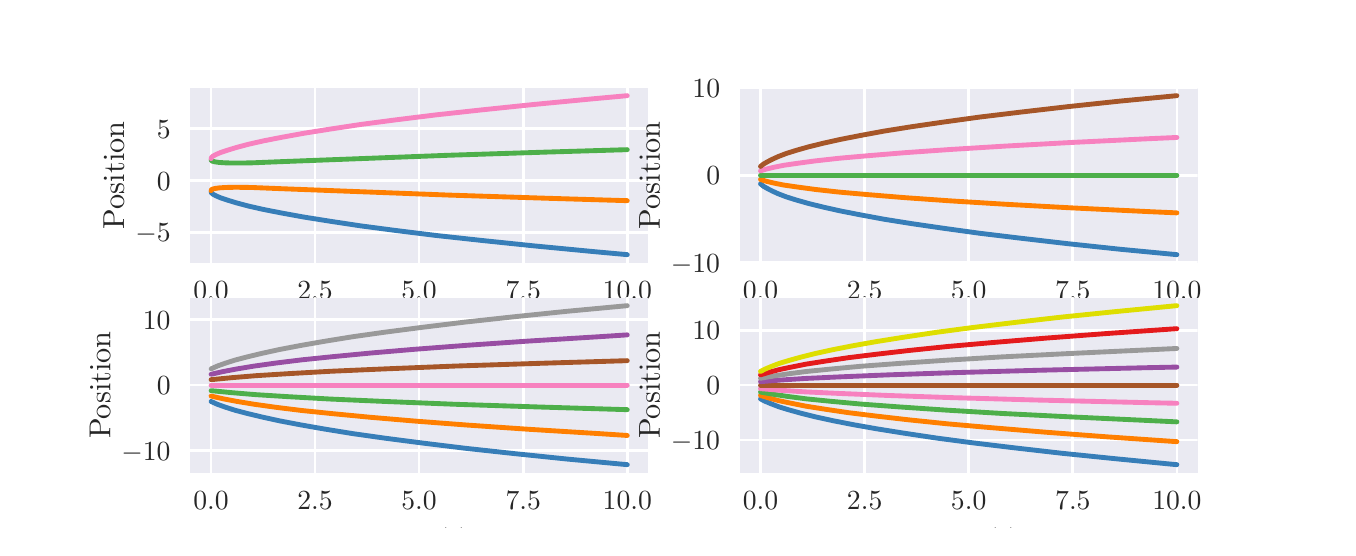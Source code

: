 \begingroup%
\makeatletter%
\begin{pgfpicture}%
\pgfpathrectangle{\pgfpointorigin}{\pgfqpoint{6.5in}{2.5in}}%
\pgfusepath{use as bounding box, clip}%
\begin{pgfscope}%
\pgfsetbuttcap%
\pgfsetmiterjoin%
\definecolor{currentfill}{rgb}{1.0,1.0,1.0}%
\pgfsetfillcolor{currentfill}%
\pgfsetlinewidth{0.0pt}%
\definecolor{currentstroke}{rgb}{1.0,1.0,1.0}%
\pgfsetstrokecolor{currentstroke}%
\pgfsetdash{}{0pt}%
\pgfpathmoveto{\pgfqpoint{0.0in}{0.0in}}%
\pgfpathlineto{\pgfqpoint{6.5in}{0.0in}}%
\pgfpathlineto{\pgfqpoint{6.5in}{2.5in}}%
\pgfpathlineto{\pgfqpoint{0.0in}{2.5in}}%
\pgfpathlineto{\pgfqpoint{0.0in}{0.0in}}%
\pgfpathclose%
\pgfusepath{fill}%
\end{pgfscope}%
\begin{pgfscope}%
\pgfsetbuttcap%
\pgfsetmiterjoin%
\definecolor{currentfill}{rgb}{0.918,0.918,0.949}%
\pgfsetfillcolor{currentfill}%
\pgfsetlinewidth{0.0pt}%
\definecolor{currentstroke}{rgb}{0.0,0.0,0.0}%
\pgfsetstrokecolor{currentstroke}%
\pgfsetstrokeopacity{0.0}%
\pgfsetdash{}{0pt}%
\pgfpathmoveto{\pgfqpoint{0.812in}{1.325in}}%
\pgfpathlineto{\pgfqpoint{3.102in}{1.325in}}%
\pgfpathlineto{\pgfqpoint{3.102in}{2.2in}}%
\pgfpathlineto{\pgfqpoint{0.812in}{2.2in}}%
\pgfpathlineto{\pgfqpoint{0.812in}{1.325in}}%
\pgfpathclose%
\pgfusepath{fill}%
\end{pgfscope}%
\begin{pgfscope}%
\pgfpathrectangle{\pgfqpoint{0.812in}{1.325in}}{\pgfqpoint{2.29in}{0.875in}}%
\pgfusepath{clip}%
\pgfsetroundcap%
\pgfsetroundjoin%
\pgfsetlinewidth{1.004pt}%
\definecolor{currentstroke}{rgb}{1.0,1.0,1.0}%
\pgfsetstrokecolor{currentstroke}%
\pgfsetdash{}{0pt}%
\pgfpathmoveto{\pgfqpoint{0.917in}{1.325in}}%
\pgfpathlineto{\pgfqpoint{0.917in}{2.2in}}%
\pgfusepath{stroke}%
\end{pgfscope}%
\begin{pgfscope}%
\definecolor{textcolor}{rgb}{0.15,0.15,0.15}%
\pgfsetstrokecolor{textcolor}%
\pgfsetfillcolor{textcolor}%
\pgftext[x=0.917in,y=1.228in,,top]{\color{textcolor}\rmfamily\fontsize{10.0}{12.0}\selectfont \(\displaystyle {0.0}\)}%
\end{pgfscope}%
\begin{pgfscope}%
\pgfpathrectangle{\pgfqpoint{0.812in}{1.325in}}{\pgfqpoint{2.29in}{0.875in}}%
\pgfusepath{clip}%
\pgfsetroundcap%
\pgfsetroundjoin%
\pgfsetlinewidth{1.004pt}%
\definecolor{currentstroke}{rgb}{1.0,1.0,1.0}%
\pgfsetstrokecolor{currentstroke}%
\pgfsetdash{}{0pt}%
\pgfpathmoveto{\pgfqpoint{1.437in}{1.325in}}%
\pgfpathlineto{\pgfqpoint{1.437in}{2.2in}}%
\pgfusepath{stroke}%
\end{pgfscope}%
\begin{pgfscope}%
\definecolor{textcolor}{rgb}{0.15,0.15,0.15}%
\pgfsetstrokecolor{textcolor}%
\pgfsetfillcolor{textcolor}%
\pgftext[x=1.437in,y=1.228in,,top]{\color{textcolor}\rmfamily\fontsize{10.0}{12.0}\selectfont \(\displaystyle {2.5}\)}%
\end{pgfscope}%
\begin{pgfscope}%
\pgfpathrectangle{\pgfqpoint{0.812in}{1.325in}}{\pgfqpoint{2.29in}{0.875in}}%
\pgfusepath{clip}%
\pgfsetroundcap%
\pgfsetroundjoin%
\pgfsetlinewidth{1.004pt}%
\definecolor{currentstroke}{rgb}{1.0,1.0,1.0}%
\pgfsetstrokecolor{currentstroke}%
\pgfsetdash{}{0pt}%
\pgfpathmoveto{\pgfqpoint{1.957in}{1.325in}}%
\pgfpathlineto{\pgfqpoint{1.957in}{2.2in}}%
\pgfusepath{stroke}%
\end{pgfscope}%
\begin{pgfscope}%
\definecolor{textcolor}{rgb}{0.15,0.15,0.15}%
\pgfsetstrokecolor{textcolor}%
\pgfsetfillcolor{textcolor}%
\pgftext[x=1.957in,y=1.228in,,top]{\color{textcolor}\rmfamily\fontsize{10.0}{12.0}\selectfont \(\displaystyle {5.0}\)}%
\end{pgfscope}%
\begin{pgfscope}%
\pgfpathrectangle{\pgfqpoint{0.812in}{1.325in}}{\pgfqpoint{2.29in}{0.875in}}%
\pgfusepath{clip}%
\pgfsetroundcap%
\pgfsetroundjoin%
\pgfsetlinewidth{1.004pt}%
\definecolor{currentstroke}{rgb}{1.0,1.0,1.0}%
\pgfsetstrokecolor{currentstroke}%
\pgfsetdash{}{0pt}%
\pgfpathmoveto{\pgfqpoint{2.478in}{1.325in}}%
\pgfpathlineto{\pgfqpoint{2.478in}{2.2in}}%
\pgfusepath{stroke}%
\end{pgfscope}%
\begin{pgfscope}%
\definecolor{textcolor}{rgb}{0.15,0.15,0.15}%
\pgfsetstrokecolor{textcolor}%
\pgfsetfillcolor{textcolor}%
\pgftext[x=2.478in,y=1.228in,,top]{\color{textcolor}\rmfamily\fontsize{10.0}{12.0}\selectfont \(\displaystyle {7.5}\)}%
\end{pgfscope}%
\begin{pgfscope}%
\pgfpathrectangle{\pgfqpoint{0.812in}{1.325in}}{\pgfqpoint{2.29in}{0.875in}}%
\pgfusepath{clip}%
\pgfsetroundcap%
\pgfsetroundjoin%
\pgfsetlinewidth{1.004pt}%
\definecolor{currentstroke}{rgb}{1.0,1.0,1.0}%
\pgfsetstrokecolor{currentstroke}%
\pgfsetdash{}{0pt}%
\pgfpathmoveto{\pgfqpoint{2.998in}{1.325in}}%
\pgfpathlineto{\pgfqpoint{2.998in}{2.2in}}%
\pgfusepath{stroke}%
\end{pgfscope}%
\begin{pgfscope}%
\definecolor{textcolor}{rgb}{0.15,0.15,0.15}%
\pgfsetstrokecolor{textcolor}%
\pgfsetfillcolor{textcolor}%
\pgftext[x=2.998in,y=1.228in,,top]{\color{textcolor}\rmfamily\fontsize{10.0}{12.0}\selectfont \(\displaystyle {10.0}\)}%
\end{pgfscope}%
\begin{pgfscope}%
\definecolor{textcolor}{rgb}{0.15,0.15,0.15}%
\pgfsetstrokecolor{textcolor}%
\pgfsetfillcolor{textcolor}%
\pgftext[x=1.957in,y=1.049in,,top]{\color{textcolor}\rmfamily\fontsize{11.0}{13.2}\selectfont time (\(\displaystyle t\))}%
\end{pgfscope}%
\begin{pgfscope}%
\pgfpathrectangle{\pgfqpoint{0.812in}{1.325in}}{\pgfqpoint{2.29in}{0.875in}}%
\pgfusepath{clip}%
\pgfsetroundcap%
\pgfsetroundjoin%
\pgfsetlinewidth{1.004pt}%
\definecolor{currentstroke}{rgb}{1.0,1.0,1.0}%
\pgfsetstrokecolor{currentstroke}%
\pgfsetdash{}{0pt}%
\pgfpathmoveto{\pgfqpoint{0.812in}{1.477in}}%
\pgfpathlineto{\pgfqpoint{3.102in}{1.477in}}%
\pgfusepath{stroke}%
\end{pgfscope}%
\begin{pgfscope}%
\definecolor{textcolor}{rgb}{0.15,0.15,0.15}%
\pgfsetstrokecolor{textcolor}%
\pgfsetfillcolor{textcolor}%
\pgftext[x=0.538in, y=1.429in, left, base]{\color{textcolor}\rmfamily\fontsize{10.0}{12.0}\selectfont \(\displaystyle {\ensuremath{-}5}\)}%
\end{pgfscope}%
\begin{pgfscope}%
\pgfpathrectangle{\pgfqpoint{0.812in}{1.325in}}{\pgfqpoint{2.29in}{0.875in}}%
\pgfusepath{clip}%
\pgfsetroundcap%
\pgfsetroundjoin%
\pgfsetlinewidth{1.004pt}%
\definecolor{currentstroke}{rgb}{1.0,1.0,1.0}%
\pgfsetstrokecolor{currentstroke}%
\pgfsetdash{}{0pt}%
\pgfpathmoveto{\pgfqpoint{0.812in}{1.737in}}%
\pgfpathlineto{\pgfqpoint{3.102in}{1.737in}}%
\pgfusepath{stroke}%
\end{pgfscope}%
\begin{pgfscope}%
\definecolor{textcolor}{rgb}{0.15,0.15,0.15}%
\pgfsetstrokecolor{textcolor}%
\pgfsetfillcolor{textcolor}%
\pgftext[x=0.646in, y=1.688in, left, base]{\color{textcolor}\rmfamily\fontsize{10.0}{12.0}\selectfont \(\displaystyle {0}\)}%
\end{pgfscope}%
\begin{pgfscope}%
\pgfpathrectangle{\pgfqpoint{0.812in}{1.325in}}{\pgfqpoint{2.29in}{0.875in}}%
\pgfusepath{clip}%
\pgfsetroundcap%
\pgfsetroundjoin%
\pgfsetlinewidth{1.004pt}%
\definecolor{currentstroke}{rgb}{1.0,1.0,1.0}%
\pgfsetstrokecolor{currentstroke}%
\pgfsetdash{}{0pt}%
\pgfpathmoveto{\pgfqpoint{0.812in}{1.996in}}%
\pgfpathlineto{\pgfqpoint{3.102in}{1.996in}}%
\pgfusepath{stroke}%
\end{pgfscope}%
\begin{pgfscope}%
\definecolor{textcolor}{rgb}{0.15,0.15,0.15}%
\pgfsetstrokecolor{textcolor}%
\pgfsetfillcolor{textcolor}%
\pgftext[x=0.646in, y=1.948in, left, base]{\color{textcolor}\rmfamily\fontsize{10.0}{12.0}\selectfont \(\displaystyle {5}\)}%
\end{pgfscope}%
\begin{pgfscope}%
\definecolor{textcolor}{rgb}{0.15,0.15,0.15}%
\pgfsetstrokecolor{textcolor}%
\pgfsetfillcolor{textcolor}%
\pgftext[x=0.482in,y=1.762in,,bottom,rotate=90.0]{\color{textcolor}\rmfamily\fontsize{11.0}{13.2}\selectfont Position}%
\end{pgfscope}%
\begin{pgfscope}%
\pgfpathrectangle{\pgfqpoint{0.812in}{1.325in}}{\pgfqpoint{2.29in}{0.875in}}%
\pgfusepath{clip}%
\pgfsetroundcap%
\pgfsetroundjoin%
\pgfsetlinewidth{1.757pt}%
\definecolor{currentstroke}{rgb}{0.216,0.494,0.722}%
\pgfsetstrokecolor{currentstroke}%
\pgfsetdash{}{0pt}%
\pgfpathmoveto{\pgfqpoint{0.917in}{1.68in}}%
\pgfpathlineto{\pgfqpoint{0.919in}{1.674in}}%
\pgfpathlineto{\pgfqpoint{0.927in}{1.667in}}%
\pgfpathlineto{\pgfqpoint{0.942in}{1.659in}}%
\pgfpathlineto{\pgfqpoint{0.965in}{1.649in}}%
\pgfpathlineto{\pgfqpoint{0.998in}{1.638in}}%
\pgfpathlineto{\pgfqpoint{1.044in}{1.624in}}%
\pgfpathlineto{\pgfqpoint{1.104in}{1.608in}}%
\pgfpathlineto{\pgfqpoint{1.179in}{1.591in}}%
\pgfpathlineto{\pgfqpoint{1.271in}{1.573in}}%
\pgfpathlineto{\pgfqpoint{1.381in}{1.553in}}%
\pgfpathlineto{\pgfqpoint{1.513in}{1.532in}}%
\pgfpathlineto{\pgfqpoint{1.665in}{1.509in}}%
\pgfpathlineto{\pgfqpoint{1.84in}{1.486in}}%
\pgfpathlineto{\pgfqpoint{2.042in}{1.461in}}%
\pgfpathlineto{\pgfqpoint{2.271in}{1.436in}}%
\pgfpathlineto{\pgfqpoint{2.531in}{1.409in}}%
\pgfpathlineto{\pgfqpoint{2.823in}{1.381in}}%
\pgfpathlineto{\pgfqpoint{2.998in}{1.365in}}%
\pgfpathlineto{\pgfqpoint{2.998in}{1.365in}}%
\pgfusepath{stroke}%
\end{pgfscope}%
\begin{pgfscope}%
\pgfpathrectangle{\pgfqpoint{0.812in}{1.325in}}{\pgfqpoint{2.29in}{0.875in}}%
\pgfusepath{clip}%
\pgfsetroundcap%
\pgfsetroundjoin%
\pgfsetlinewidth{1.757pt}%
\definecolor{currentstroke}{rgb}{1.0,0.498,0.0}%
\pgfsetstrokecolor{currentstroke}%
\pgfsetdash{}{0pt}%
\pgfpathmoveto{\pgfqpoint{0.917in}{1.685in}}%
\pgfpathlineto{\pgfqpoint{0.919in}{1.69in}}%
\pgfpathlineto{\pgfqpoint{0.925in}{1.693in}}%
\pgfpathlineto{\pgfqpoint{0.937in}{1.696in}}%
\pgfpathlineto{\pgfqpoint{0.958in}{1.699in}}%
\pgfpathlineto{\pgfqpoint{0.99in}{1.701in}}%
\pgfpathlineto{\pgfqpoint{1.04in}{1.702in}}%
\pgfpathlineto{\pgfqpoint{1.119in}{1.701in}}%
\pgfpathlineto{\pgfqpoint{1.265in}{1.695in}}%
\pgfpathlineto{\pgfqpoint{2.104in}{1.663in}}%
\pgfpathlineto{\pgfqpoint{2.598in}{1.647in}}%
\pgfpathlineto{\pgfqpoint{2.998in}{1.635in}}%
\pgfpathlineto{\pgfqpoint{2.998in}{1.635in}}%
\pgfusepath{stroke}%
\end{pgfscope}%
\begin{pgfscope}%
\pgfpathrectangle{\pgfqpoint{0.812in}{1.325in}}{\pgfqpoint{2.29in}{0.875in}}%
\pgfusepath{clip}%
\pgfsetroundcap%
\pgfsetroundjoin%
\pgfsetlinewidth{1.757pt}%
\definecolor{currentstroke}{rgb}{0.302,0.686,0.29}%
\pgfsetstrokecolor{currentstroke}%
\pgfsetdash{}{0pt}%
\pgfpathmoveto{\pgfqpoint{0.917in}{1.84in}}%
\pgfpathlineto{\pgfqpoint{0.919in}{1.835in}}%
\pgfpathlineto{\pgfqpoint{0.925in}{1.832in}}%
\pgfpathlineto{\pgfqpoint{0.937in}{1.829in}}%
\pgfpathlineto{\pgfqpoint{0.958in}{1.826in}}%
\pgfpathlineto{\pgfqpoint{0.99in}{1.824in}}%
\pgfpathlineto{\pgfqpoint{1.04in}{1.823in}}%
\pgfpathlineto{\pgfqpoint{1.119in}{1.824in}}%
\pgfpathlineto{\pgfqpoint{1.265in}{1.83in}}%
\pgfpathlineto{\pgfqpoint{2.104in}{1.862in}}%
\pgfpathlineto{\pgfqpoint{2.598in}{1.878in}}%
\pgfpathlineto{\pgfqpoint{2.998in}{1.89in}}%
\pgfpathlineto{\pgfqpoint{2.998in}{1.89in}}%
\pgfusepath{stroke}%
\end{pgfscope}%
\begin{pgfscope}%
\pgfpathrectangle{\pgfqpoint{0.812in}{1.325in}}{\pgfqpoint{2.29in}{0.875in}}%
\pgfusepath{clip}%
\pgfsetroundcap%
\pgfsetroundjoin%
\pgfsetlinewidth{1.757pt}%
\definecolor{currentstroke}{rgb}{0.969,0.506,0.749}%
\pgfsetstrokecolor{currentstroke}%
\pgfsetdash{}{0pt}%
\pgfpathmoveto{\pgfqpoint{0.917in}{1.845in}}%
\pgfpathlineto{\pgfqpoint{0.919in}{1.851in}}%
\pgfpathlineto{\pgfqpoint{0.927in}{1.858in}}%
\pgfpathlineto{\pgfqpoint{0.942in}{1.866in}}%
\pgfpathlineto{\pgfqpoint{0.965in}{1.876in}}%
\pgfpathlineto{\pgfqpoint{0.998in}{1.887in}}%
\pgfpathlineto{\pgfqpoint{1.044in}{1.901in}}%
\pgfpathlineto{\pgfqpoint{1.104in}{1.917in}}%
\pgfpathlineto{\pgfqpoint{1.179in}{1.934in}}%
\pgfpathlineto{\pgfqpoint{1.271in}{1.952in}}%
\pgfpathlineto{\pgfqpoint{1.381in}{1.972in}}%
\pgfpathlineto{\pgfqpoint{1.513in}{1.993in}}%
\pgfpathlineto{\pgfqpoint{1.665in}{2.016in}}%
\pgfpathlineto{\pgfqpoint{1.84in}{2.039in}}%
\pgfpathlineto{\pgfqpoint{2.042in}{2.064in}}%
\pgfpathlineto{\pgfqpoint{2.271in}{2.089in}}%
\pgfpathlineto{\pgfqpoint{2.531in}{2.116in}}%
\pgfpathlineto{\pgfqpoint{2.823in}{2.144in}}%
\pgfpathlineto{\pgfqpoint{2.998in}{2.16in}}%
\pgfpathlineto{\pgfqpoint{2.998in}{2.16in}}%
\pgfusepath{stroke}%
\end{pgfscope}%
\begin{pgfscope}%
\pgfsetrectcap%
\pgfsetmiterjoin%
\pgfsetlinewidth{0.0pt}%
\definecolor{currentstroke}{rgb}{1.0,1.0,1.0}%
\pgfsetstrokecolor{currentstroke}%
\pgfsetdash{}{0pt}%
\pgfpathmoveto{\pgfqpoint{0.812in}{1.325in}}%
\pgfpathlineto{\pgfqpoint{0.812in}{2.2in}}%
\pgfusepath{}%
\end{pgfscope}%
\begin{pgfscope}%
\pgfsetrectcap%
\pgfsetmiterjoin%
\pgfsetlinewidth{0.0pt}%
\definecolor{currentstroke}{rgb}{1.0,1.0,1.0}%
\pgfsetstrokecolor{currentstroke}%
\pgfsetdash{}{0pt}%
\pgfpathmoveto{\pgfqpoint{3.102in}{1.325in}}%
\pgfpathlineto{\pgfqpoint{3.102in}{2.2in}}%
\pgfusepath{}%
\end{pgfscope}%
\begin{pgfscope}%
\pgfsetrectcap%
\pgfsetmiterjoin%
\pgfsetlinewidth{0.0pt}%
\definecolor{currentstroke}{rgb}{1.0,1.0,1.0}%
\pgfsetstrokecolor{currentstroke}%
\pgfsetdash{}{0pt}%
\pgfpathmoveto{\pgfqpoint{0.812in}{1.325in}}%
\pgfpathlineto{\pgfqpoint{3.102in}{1.325in}}%
\pgfusepath{}%
\end{pgfscope}%
\begin{pgfscope}%
\pgfsetrectcap%
\pgfsetmiterjoin%
\pgfsetlinewidth{0.0pt}%
\definecolor{currentstroke}{rgb}{1.0,1.0,1.0}%
\pgfsetstrokecolor{currentstroke}%
\pgfsetdash{}{0pt}%
\pgfpathmoveto{\pgfqpoint{0.812in}{2.2in}}%
\pgfpathlineto{\pgfqpoint{3.102in}{2.2in}}%
\pgfusepath{}%
\end{pgfscope}%
\begin{pgfscope}%
\pgfsetbuttcap%
\pgfsetmiterjoin%
\definecolor{currentfill}{rgb}{0.918,0.918,0.949}%
\pgfsetfillcolor{currentfill}%
\pgfsetlinewidth{0.0pt}%
\definecolor{currentstroke}{rgb}{0.0,0.0,0.0}%
\pgfsetstrokecolor{currentstroke}%
\pgfsetstrokeopacity{0.0}%
\pgfsetdash{}{0pt}%
\pgfpathmoveto{\pgfqpoint{3.56in}{1.325in}}%
\pgfpathlineto{\pgfqpoint{5.85in}{1.325in}}%
\pgfpathlineto{\pgfqpoint{5.85in}{2.2in}}%
\pgfpathlineto{\pgfqpoint{3.56in}{2.2in}}%
\pgfpathlineto{\pgfqpoint{3.56in}{1.325in}}%
\pgfpathclose%
\pgfusepath{fill}%
\end{pgfscope}%
\begin{pgfscope}%
\pgfpathrectangle{\pgfqpoint{3.56in}{1.325in}}{\pgfqpoint{2.29in}{0.875in}}%
\pgfusepath{clip}%
\pgfsetroundcap%
\pgfsetroundjoin%
\pgfsetlinewidth{1.004pt}%
\definecolor{currentstroke}{rgb}{1.0,1.0,1.0}%
\pgfsetstrokecolor{currentstroke}%
\pgfsetdash{}{0pt}%
\pgfpathmoveto{\pgfqpoint{3.664in}{1.325in}}%
\pgfpathlineto{\pgfqpoint{3.664in}{2.2in}}%
\pgfusepath{stroke}%
\end{pgfscope}%
\begin{pgfscope}%
\definecolor{textcolor}{rgb}{0.15,0.15,0.15}%
\pgfsetstrokecolor{textcolor}%
\pgfsetfillcolor{textcolor}%
\pgftext[x=3.664in,y=1.228in,,top]{\color{textcolor}\rmfamily\fontsize{10.0}{12.0}\selectfont \(\displaystyle {0.0}\)}%
\end{pgfscope}%
\begin{pgfscope}%
\pgfpathrectangle{\pgfqpoint{3.56in}{1.325in}}{\pgfqpoint{2.29in}{0.875in}}%
\pgfusepath{clip}%
\pgfsetroundcap%
\pgfsetroundjoin%
\pgfsetlinewidth{1.004pt}%
\definecolor{currentstroke}{rgb}{1.0,1.0,1.0}%
\pgfsetstrokecolor{currentstroke}%
\pgfsetdash{}{0pt}%
\pgfpathmoveto{\pgfqpoint{4.185in}{1.325in}}%
\pgfpathlineto{\pgfqpoint{4.185in}{2.2in}}%
\pgfusepath{stroke}%
\end{pgfscope}%
\begin{pgfscope}%
\definecolor{textcolor}{rgb}{0.15,0.15,0.15}%
\pgfsetstrokecolor{textcolor}%
\pgfsetfillcolor{textcolor}%
\pgftext[x=4.185in,y=1.228in,,top]{\color{textcolor}\rmfamily\fontsize{10.0}{12.0}\selectfont \(\displaystyle {2.5}\)}%
\end{pgfscope}%
\begin{pgfscope}%
\pgfpathrectangle{\pgfqpoint{3.56in}{1.325in}}{\pgfqpoint{2.29in}{0.875in}}%
\pgfusepath{clip}%
\pgfsetroundcap%
\pgfsetroundjoin%
\pgfsetlinewidth{1.004pt}%
\definecolor{currentstroke}{rgb}{1.0,1.0,1.0}%
\pgfsetstrokecolor{currentstroke}%
\pgfsetdash{}{0pt}%
\pgfpathmoveto{\pgfqpoint{4.705in}{1.325in}}%
\pgfpathlineto{\pgfqpoint{4.705in}{2.2in}}%
\pgfusepath{stroke}%
\end{pgfscope}%
\begin{pgfscope}%
\definecolor{textcolor}{rgb}{0.15,0.15,0.15}%
\pgfsetstrokecolor{textcolor}%
\pgfsetfillcolor{textcolor}%
\pgftext[x=4.705in,y=1.228in,,top]{\color{textcolor}\rmfamily\fontsize{10.0}{12.0}\selectfont \(\displaystyle {5.0}\)}%
\end{pgfscope}%
\begin{pgfscope}%
\pgfpathrectangle{\pgfqpoint{3.56in}{1.325in}}{\pgfqpoint{2.29in}{0.875in}}%
\pgfusepath{clip}%
\pgfsetroundcap%
\pgfsetroundjoin%
\pgfsetlinewidth{1.004pt}%
\definecolor{currentstroke}{rgb}{1.0,1.0,1.0}%
\pgfsetstrokecolor{currentstroke}%
\pgfsetdash{}{0pt}%
\pgfpathmoveto{\pgfqpoint{5.226in}{1.325in}}%
\pgfpathlineto{\pgfqpoint{5.226in}{2.2in}}%
\pgfusepath{stroke}%
\end{pgfscope}%
\begin{pgfscope}%
\definecolor{textcolor}{rgb}{0.15,0.15,0.15}%
\pgfsetstrokecolor{textcolor}%
\pgfsetfillcolor{textcolor}%
\pgftext[x=5.226in,y=1.228in,,top]{\color{textcolor}\rmfamily\fontsize{10.0}{12.0}\selectfont \(\displaystyle {7.5}\)}%
\end{pgfscope}%
\begin{pgfscope}%
\pgfpathrectangle{\pgfqpoint{3.56in}{1.325in}}{\pgfqpoint{2.29in}{0.875in}}%
\pgfusepath{clip}%
\pgfsetroundcap%
\pgfsetroundjoin%
\pgfsetlinewidth{1.004pt}%
\definecolor{currentstroke}{rgb}{1.0,1.0,1.0}%
\pgfsetstrokecolor{currentstroke}%
\pgfsetdash{}{0pt}%
\pgfpathmoveto{\pgfqpoint{5.746in}{1.325in}}%
\pgfpathlineto{\pgfqpoint{5.746in}{2.2in}}%
\pgfusepath{stroke}%
\end{pgfscope}%
\begin{pgfscope}%
\definecolor{textcolor}{rgb}{0.15,0.15,0.15}%
\pgfsetstrokecolor{textcolor}%
\pgfsetfillcolor{textcolor}%
\pgftext[x=5.746in,y=1.228in,,top]{\color{textcolor}\rmfamily\fontsize{10.0}{12.0}\selectfont \(\displaystyle {10.0}\)}%
\end{pgfscope}%
\begin{pgfscope}%
\definecolor{textcolor}{rgb}{0.15,0.15,0.15}%
\pgfsetstrokecolor{textcolor}%
\pgfsetfillcolor{textcolor}%
\pgftext[x=4.705in,y=1.049in,,top]{\color{textcolor}\rmfamily\fontsize{11.0}{13.2}\selectfont time (\(\displaystyle t\))}%
\end{pgfscope}%
\begin{pgfscope}%
\pgfpathrectangle{\pgfqpoint{3.56in}{1.325in}}{\pgfqpoint{2.29in}{0.875in}}%
\pgfusepath{clip}%
\pgfsetroundcap%
\pgfsetroundjoin%
\pgfsetlinewidth{1.004pt}%
\definecolor{currentstroke}{rgb}{1.0,1.0,1.0}%
\pgfsetstrokecolor{currentstroke}%
\pgfsetdash{}{0pt}%
\pgfpathmoveto{\pgfqpoint{3.56in}{1.325in}}%
\pgfpathlineto{\pgfqpoint{5.85in}{1.325in}}%
\pgfusepath{stroke}%
\end{pgfscope}%
\begin{pgfscope}%
\definecolor{textcolor}{rgb}{0.15,0.15,0.15}%
\pgfsetstrokecolor{textcolor}%
\pgfsetfillcolor{textcolor}%
\pgftext[x=3.216in, y=1.277in, left, base]{\color{textcolor}\rmfamily\fontsize{10.0}{12.0}\selectfont \(\displaystyle {\ensuremath{-}10}\)}%
\end{pgfscope}%
\begin{pgfscope}%
\pgfpathrectangle{\pgfqpoint{3.56in}{1.325in}}{\pgfqpoint{2.29in}{0.875in}}%
\pgfusepath{clip}%
\pgfsetroundcap%
\pgfsetroundjoin%
\pgfsetlinewidth{1.004pt}%
\definecolor{currentstroke}{rgb}{1.0,1.0,1.0}%
\pgfsetstrokecolor{currentstroke}%
\pgfsetdash{}{0pt}%
\pgfpathmoveto{\pgfqpoint{3.56in}{1.762in}}%
\pgfpathlineto{\pgfqpoint{5.85in}{1.762in}}%
\pgfusepath{stroke}%
\end{pgfscope}%
\begin{pgfscope}%
\definecolor{textcolor}{rgb}{0.15,0.15,0.15}%
\pgfsetstrokecolor{textcolor}%
\pgfsetfillcolor{textcolor}%
\pgftext[x=3.394in, y=1.714in, left, base]{\color{textcolor}\rmfamily\fontsize{10.0}{12.0}\selectfont \(\displaystyle {0}\)}%
\end{pgfscope}%
\begin{pgfscope}%
\pgfpathrectangle{\pgfqpoint{3.56in}{1.325in}}{\pgfqpoint{2.29in}{0.875in}}%
\pgfusepath{clip}%
\pgfsetroundcap%
\pgfsetroundjoin%
\pgfsetlinewidth{1.004pt}%
\definecolor{currentstroke}{rgb}{1.0,1.0,1.0}%
\pgfsetstrokecolor{currentstroke}%
\pgfsetdash{}{0pt}%
\pgfpathmoveto{\pgfqpoint{3.56in}{2.2in}}%
\pgfpathlineto{\pgfqpoint{5.85in}{2.2in}}%
\pgfusepath{stroke}%
\end{pgfscope}%
\begin{pgfscope}%
\definecolor{textcolor}{rgb}{0.15,0.15,0.15}%
\pgfsetstrokecolor{textcolor}%
\pgfsetfillcolor{textcolor}%
\pgftext[x=3.324in, y=2.152in, left, base]{\color{textcolor}\rmfamily\fontsize{10.0}{12.0}\selectfont \(\displaystyle {10}\)}%
\end{pgfscope}%
\begin{pgfscope}%
\definecolor{textcolor}{rgb}{0.15,0.15,0.15}%
\pgfsetstrokecolor{textcolor}%
\pgfsetfillcolor{textcolor}%
\pgftext[x=3.161in,y=1.762in,,bottom,rotate=90.0]{\color{textcolor}\rmfamily\fontsize{11.0}{13.2}\selectfont Position}%
\end{pgfscope}%
\begin{pgfscope}%
\pgfpathrectangle{\pgfqpoint{3.56in}{1.325in}}{\pgfqpoint{2.29in}{0.875in}}%
\pgfusepath{clip}%
\pgfsetroundcap%
\pgfsetroundjoin%
\pgfsetlinewidth{1.757pt}%
\definecolor{currentstroke}{rgb}{0.216,0.494,0.722}%
\pgfsetstrokecolor{currentstroke}%
\pgfsetdash{}{0pt}%
\pgfpathmoveto{\pgfqpoint{3.664in}{1.719in}}%
\pgfpathlineto{\pgfqpoint{3.679in}{1.707in}}%
\pgfpathlineto{\pgfqpoint{3.698in}{1.696in}}%
\pgfpathlineto{\pgfqpoint{3.723in}{1.683in}}%
\pgfpathlineto{\pgfqpoint{3.754in}{1.669in}}%
\pgfpathlineto{\pgfqpoint{3.793in}{1.654in}}%
\pgfpathlineto{\pgfqpoint{3.844in}{1.638in}}%
\pgfpathlineto{\pgfqpoint{3.904in}{1.621in}}%
\pgfpathlineto{\pgfqpoint{3.977in}{1.603in}}%
\pgfpathlineto{\pgfqpoint{4.062in}{1.584in}}%
\pgfpathlineto{\pgfqpoint{4.164in}{1.564in}}%
\pgfpathlineto{\pgfqpoint{4.283in}{1.542in}}%
\pgfpathlineto{\pgfqpoint{4.421in}{1.52in}}%
\pgfpathlineto{\pgfqpoint{4.579in}{1.497in}}%
\pgfpathlineto{\pgfqpoint{4.76in}{1.472in}}%
\pgfpathlineto{\pgfqpoint{4.967in}{1.447in}}%
\pgfpathlineto{\pgfqpoint{5.2in}{1.42in}}%
\pgfpathlineto{\pgfqpoint{5.463in}{1.392in}}%
\pgfpathlineto{\pgfqpoint{5.746in}{1.365in}}%
\pgfpathlineto{\pgfqpoint{5.746in}{1.365in}}%
\pgfusepath{stroke}%
\end{pgfscope}%
\begin{pgfscope}%
\pgfpathrectangle{\pgfqpoint{3.56in}{1.325in}}{\pgfqpoint{2.29in}{0.875in}}%
\pgfusepath{clip}%
\pgfsetroundcap%
\pgfsetroundjoin%
\pgfsetlinewidth{1.757pt}%
\definecolor{currentstroke}{rgb}{1.0,0.498,0.0}%
\pgfsetstrokecolor{currentstroke}%
\pgfsetdash{}{0pt}%
\pgfpathmoveto{\pgfqpoint{3.664in}{1.741in}}%
\pgfpathlineto{\pgfqpoint{3.693in}{1.732in}}%
\pgfpathlineto{\pgfqpoint{3.731in}{1.723in}}%
\pgfpathlineto{\pgfqpoint{3.781in}{1.713in}}%
\pgfpathlineto{\pgfqpoint{3.85in}{1.703in}}%
\pgfpathlineto{\pgfqpoint{3.939in}{1.691in}}%
\pgfpathlineto{\pgfqpoint{4.056in}{1.678in}}%
\pgfpathlineto{\pgfqpoint{4.204in}{1.665in}}%
\pgfpathlineto{\pgfqpoint{4.387in}{1.65in}}%
\pgfpathlineto{\pgfqpoint{4.614in}{1.634in}}%
\pgfpathlineto{\pgfqpoint{4.89in}{1.617in}}%
\pgfpathlineto{\pgfqpoint{5.219in}{1.599in}}%
\pgfpathlineto{\pgfqpoint{5.61in}{1.58in}}%
\pgfpathlineto{\pgfqpoint{5.746in}{1.574in}}%
\pgfpathlineto{\pgfqpoint{5.746in}{1.574in}}%
\pgfusepath{stroke}%
\end{pgfscope}%
\begin{pgfscope}%
\pgfpathrectangle{\pgfqpoint{3.56in}{1.325in}}{\pgfqpoint{2.29in}{0.875in}}%
\pgfusepath{clip}%
\pgfsetroundcap%
\pgfsetroundjoin%
\pgfsetlinewidth{1.757pt}%
\definecolor{currentstroke}{rgb}{0.302,0.686,0.29}%
\pgfsetstrokecolor{currentstroke}%
\pgfsetdash{}{0pt}%
\pgfpathmoveto{\pgfqpoint{3.664in}{1.762in}}%
\pgfpathlineto{\pgfqpoint{5.746in}{1.762in}}%
\pgfpathlineto{\pgfqpoint{5.746in}{1.762in}}%
\pgfusepath{stroke}%
\end{pgfscope}%
\begin{pgfscope}%
\pgfpathrectangle{\pgfqpoint{3.56in}{1.325in}}{\pgfqpoint{2.29in}{0.875in}}%
\pgfusepath{clip}%
\pgfsetroundcap%
\pgfsetroundjoin%
\pgfsetlinewidth{1.757pt}%
\definecolor{currentstroke}{rgb}{0.969,0.506,0.749}%
\pgfsetstrokecolor{currentstroke}%
\pgfsetdash{}{0pt}%
\pgfpathmoveto{\pgfqpoint{3.664in}{1.784in}}%
\pgfpathlineto{\pgfqpoint{3.693in}{1.793in}}%
\pgfpathlineto{\pgfqpoint{3.731in}{1.802in}}%
\pgfpathlineto{\pgfqpoint{3.781in}{1.812in}}%
\pgfpathlineto{\pgfqpoint{3.85in}{1.822in}}%
\pgfpathlineto{\pgfqpoint{3.939in}{1.834in}}%
\pgfpathlineto{\pgfqpoint{4.056in}{1.847in}}%
\pgfpathlineto{\pgfqpoint{4.204in}{1.86in}}%
\pgfpathlineto{\pgfqpoint{4.387in}{1.875in}}%
\pgfpathlineto{\pgfqpoint{4.614in}{1.891in}}%
\pgfpathlineto{\pgfqpoint{4.89in}{1.908in}}%
\pgfpathlineto{\pgfqpoint{5.219in}{1.926in}}%
\pgfpathlineto{\pgfqpoint{5.61in}{1.945in}}%
\pgfpathlineto{\pgfqpoint{5.746in}{1.951in}}%
\pgfpathlineto{\pgfqpoint{5.746in}{1.951in}}%
\pgfusepath{stroke}%
\end{pgfscope}%
\begin{pgfscope}%
\pgfpathrectangle{\pgfqpoint{3.56in}{1.325in}}{\pgfqpoint{2.29in}{0.875in}}%
\pgfusepath{clip}%
\pgfsetroundcap%
\pgfsetroundjoin%
\pgfsetlinewidth{1.757pt}%
\definecolor{currentstroke}{rgb}{0.651,0.337,0.157}%
\pgfsetstrokecolor{currentstroke}%
\pgfsetdash{}{0pt}%
\pgfpathmoveto{\pgfqpoint{3.664in}{1.806in}}%
\pgfpathlineto{\pgfqpoint{3.679in}{1.818in}}%
\pgfpathlineto{\pgfqpoint{3.698in}{1.829in}}%
\pgfpathlineto{\pgfqpoint{3.723in}{1.842in}}%
\pgfpathlineto{\pgfqpoint{3.754in}{1.856in}}%
\pgfpathlineto{\pgfqpoint{3.793in}{1.871in}}%
\pgfpathlineto{\pgfqpoint{3.844in}{1.887in}}%
\pgfpathlineto{\pgfqpoint{3.904in}{1.904in}}%
\pgfpathlineto{\pgfqpoint{3.977in}{1.922in}}%
\pgfpathlineto{\pgfqpoint{4.062in}{1.941in}}%
\pgfpathlineto{\pgfqpoint{4.164in}{1.961in}}%
\pgfpathlineto{\pgfqpoint{4.283in}{1.983in}}%
\pgfpathlineto{\pgfqpoint{4.421in}{2.005in}}%
\pgfpathlineto{\pgfqpoint{4.579in}{2.028in}}%
\pgfpathlineto{\pgfqpoint{4.76in}{2.053in}}%
\pgfpathlineto{\pgfqpoint{4.967in}{2.078in}}%
\pgfpathlineto{\pgfqpoint{5.2in}{2.105in}}%
\pgfpathlineto{\pgfqpoint{5.463in}{2.133in}}%
\pgfpathlineto{\pgfqpoint{5.746in}{2.16in}}%
\pgfpathlineto{\pgfqpoint{5.746in}{2.16in}}%
\pgfusepath{stroke}%
\end{pgfscope}%
\begin{pgfscope}%
\pgfsetrectcap%
\pgfsetmiterjoin%
\pgfsetlinewidth{0.0pt}%
\definecolor{currentstroke}{rgb}{1.0,1.0,1.0}%
\pgfsetstrokecolor{currentstroke}%
\pgfsetdash{}{0pt}%
\pgfpathmoveto{\pgfqpoint{3.56in}{1.325in}}%
\pgfpathlineto{\pgfqpoint{3.56in}{2.2in}}%
\pgfusepath{}%
\end{pgfscope}%
\begin{pgfscope}%
\pgfsetrectcap%
\pgfsetmiterjoin%
\pgfsetlinewidth{0.0pt}%
\definecolor{currentstroke}{rgb}{1.0,1.0,1.0}%
\pgfsetstrokecolor{currentstroke}%
\pgfsetdash{}{0pt}%
\pgfpathmoveto{\pgfqpoint{5.85in}{1.325in}}%
\pgfpathlineto{\pgfqpoint{5.85in}{2.2in}}%
\pgfusepath{}%
\end{pgfscope}%
\begin{pgfscope}%
\pgfsetrectcap%
\pgfsetmiterjoin%
\pgfsetlinewidth{0.0pt}%
\definecolor{currentstroke}{rgb}{1.0,1.0,1.0}%
\pgfsetstrokecolor{currentstroke}%
\pgfsetdash{}{0pt}%
\pgfpathmoveto{\pgfqpoint{3.56in}{1.325in}}%
\pgfpathlineto{\pgfqpoint{5.85in}{1.325in}}%
\pgfusepath{}%
\end{pgfscope}%
\begin{pgfscope}%
\pgfsetrectcap%
\pgfsetmiterjoin%
\pgfsetlinewidth{0.0pt}%
\definecolor{currentstroke}{rgb}{1.0,1.0,1.0}%
\pgfsetstrokecolor{currentstroke}%
\pgfsetdash{}{0pt}%
\pgfpathmoveto{\pgfqpoint{3.56in}{2.2in}}%
\pgfpathlineto{\pgfqpoint{5.85in}{2.2in}}%
\pgfusepath{}%
\end{pgfscope}%
\begin{pgfscope}%
\pgfsetbuttcap%
\pgfsetmiterjoin%
\definecolor{currentfill}{rgb}{0.918,0.918,0.949}%
\pgfsetfillcolor{currentfill}%
\pgfsetlinewidth{0.0pt}%
\definecolor{currentstroke}{rgb}{0.0,0.0,0.0}%
\pgfsetstrokecolor{currentstroke}%
\pgfsetstrokeopacity{0.0}%
\pgfsetdash{}{0pt}%
\pgfpathmoveto{\pgfqpoint{0.812in}{0.275in}}%
\pgfpathlineto{\pgfqpoint{3.102in}{0.275in}}%
\pgfpathlineto{\pgfqpoint{3.102in}{1.15in}}%
\pgfpathlineto{\pgfqpoint{0.812in}{1.15in}}%
\pgfpathlineto{\pgfqpoint{0.812in}{0.275in}}%
\pgfpathclose%
\pgfusepath{fill}%
\end{pgfscope}%
\begin{pgfscope}%
\pgfpathrectangle{\pgfqpoint{0.812in}{0.275in}}{\pgfqpoint{2.29in}{0.875in}}%
\pgfusepath{clip}%
\pgfsetroundcap%
\pgfsetroundjoin%
\pgfsetlinewidth{1.004pt}%
\definecolor{currentstroke}{rgb}{1.0,1.0,1.0}%
\pgfsetstrokecolor{currentstroke}%
\pgfsetdash{}{0pt}%
\pgfpathmoveto{\pgfqpoint{0.917in}{0.275in}}%
\pgfpathlineto{\pgfqpoint{0.917in}{1.15in}}%
\pgfusepath{stroke}%
\end{pgfscope}%
\begin{pgfscope}%
\definecolor{textcolor}{rgb}{0.15,0.15,0.15}%
\pgfsetstrokecolor{textcolor}%
\pgfsetfillcolor{textcolor}%
\pgftext[x=0.917in,y=0.178in,,top]{\color{textcolor}\rmfamily\fontsize{10.0}{12.0}\selectfont \(\displaystyle {0.0}\)}%
\end{pgfscope}%
\begin{pgfscope}%
\pgfpathrectangle{\pgfqpoint{0.812in}{0.275in}}{\pgfqpoint{2.29in}{0.875in}}%
\pgfusepath{clip}%
\pgfsetroundcap%
\pgfsetroundjoin%
\pgfsetlinewidth{1.004pt}%
\definecolor{currentstroke}{rgb}{1.0,1.0,1.0}%
\pgfsetstrokecolor{currentstroke}%
\pgfsetdash{}{0pt}%
\pgfpathmoveto{\pgfqpoint{1.437in}{0.275in}}%
\pgfpathlineto{\pgfqpoint{1.437in}{1.15in}}%
\pgfusepath{stroke}%
\end{pgfscope}%
\begin{pgfscope}%
\definecolor{textcolor}{rgb}{0.15,0.15,0.15}%
\pgfsetstrokecolor{textcolor}%
\pgfsetfillcolor{textcolor}%
\pgftext[x=1.437in,y=0.178in,,top]{\color{textcolor}\rmfamily\fontsize{10.0}{12.0}\selectfont \(\displaystyle {2.5}\)}%
\end{pgfscope}%
\begin{pgfscope}%
\pgfpathrectangle{\pgfqpoint{0.812in}{0.275in}}{\pgfqpoint{2.29in}{0.875in}}%
\pgfusepath{clip}%
\pgfsetroundcap%
\pgfsetroundjoin%
\pgfsetlinewidth{1.004pt}%
\definecolor{currentstroke}{rgb}{1.0,1.0,1.0}%
\pgfsetstrokecolor{currentstroke}%
\pgfsetdash{}{0pt}%
\pgfpathmoveto{\pgfqpoint{1.957in}{0.275in}}%
\pgfpathlineto{\pgfqpoint{1.957in}{1.15in}}%
\pgfusepath{stroke}%
\end{pgfscope}%
\begin{pgfscope}%
\definecolor{textcolor}{rgb}{0.15,0.15,0.15}%
\pgfsetstrokecolor{textcolor}%
\pgfsetfillcolor{textcolor}%
\pgftext[x=1.957in,y=0.178in,,top]{\color{textcolor}\rmfamily\fontsize{10.0}{12.0}\selectfont \(\displaystyle {5.0}\)}%
\end{pgfscope}%
\begin{pgfscope}%
\pgfpathrectangle{\pgfqpoint{0.812in}{0.275in}}{\pgfqpoint{2.29in}{0.875in}}%
\pgfusepath{clip}%
\pgfsetroundcap%
\pgfsetroundjoin%
\pgfsetlinewidth{1.004pt}%
\definecolor{currentstroke}{rgb}{1.0,1.0,1.0}%
\pgfsetstrokecolor{currentstroke}%
\pgfsetdash{}{0pt}%
\pgfpathmoveto{\pgfqpoint{2.478in}{0.275in}}%
\pgfpathlineto{\pgfqpoint{2.478in}{1.15in}}%
\pgfusepath{stroke}%
\end{pgfscope}%
\begin{pgfscope}%
\definecolor{textcolor}{rgb}{0.15,0.15,0.15}%
\pgfsetstrokecolor{textcolor}%
\pgfsetfillcolor{textcolor}%
\pgftext[x=2.478in,y=0.178in,,top]{\color{textcolor}\rmfamily\fontsize{10.0}{12.0}\selectfont \(\displaystyle {7.5}\)}%
\end{pgfscope}%
\begin{pgfscope}%
\pgfpathrectangle{\pgfqpoint{0.812in}{0.275in}}{\pgfqpoint{2.29in}{0.875in}}%
\pgfusepath{clip}%
\pgfsetroundcap%
\pgfsetroundjoin%
\pgfsetlinewidth{1.004pt}%
\definecolor{currentstroke}{rgb}{1.0,1.0,1.0}%
\pgfsetstrokecolor{currentstroke}%
\pgfsetdash{}{0pt}%
\pgfpathmoveto{\pgfqpoint{2.998in}{0.275in}}%
\pgfpathlineto{\pgfqpoint{2.998in}{1.15in}}%
\pgfusepath{stroke}%
\end{pgfscope}%
\begin{pgfscope}%
\definecolor{textcolor}{rgb}{0.15,0.15,0.15}%
\pgfsetstrokecolor{textcolor}%
\pgfsetfillcolor{textcolor}%
\pgftext[x=2.998in,y=0.178in,,top]{\color{textcolor}\rmfamily\fontsize{10.0}{12.0}\selectfont \(\displaystyle {10.0}\)}%
\end{pgfscope}%
\begin{pgfscope}%
\definecolor{textcolor}{rgb}{0.15,0.15,0.15}%
\pgfsetstrokecolor{textcolor}%
\pgfsetfillcolor{textcolor}%
\pgftext[x=1.957in,y=-0.001in,,top]{\color{textcolor}\rmfamily\fontsize{11.0}{13.2}\selectfont time (\(\displaystyle t\))}%
\end{pgfscope}%
\begin{pgfscope}%
\pgfpathrectangle{\pgfqpoint{0.812in}{0.275in}}{\pgfqpoint{2.29in}{0.875in}}%
\pgfusepath{clip}%
\pgfsetroundcap%
\pgfsetroundjoin%
\pgfsetlinewidth{1.004pt}%
\definecolor{currentstroke}{rgb}{1.0,1.0,1.0}%
\pgfsetstrokecolor{currentstroke}%
\pgfsetdash{}{0pt}%
\pgfpathmoveto{\pgfqpoint{0.812in}{0.385in}}%
\pgfpathlineto{\pgfqpoint{3.102in}{0.385in}}%
\pgfusepath{stroke}%
\end{pgfscope}%
\begin{pgfscope}%
\definecolor{textcolor}{rgb}{0.15,0.15,0.15}%
\pgfsetstrokecolor{textcolor}%
\pgfsetfillcolor{textcolor}%
\pgftext[x=0.468in, y=0.336in, left, base]{\color{textcolor}\rmfamily\fontsize{10.0}{12.0}\selectfont \(\displaystyle {\ensuremath{-}10}\)}%
\end{pgfscope}%
\begin{pgfscope}%
\pgfpathrectangle{\pgfqpoint{0.812in}{0.275in}}{\pgfqpoint{2.29in}{0.875in}}%
\pgfusepath{clip}%
\pgfsetroundcap%
\pgfsetroundjoin%
\pgfsetlinewidth{1.004pt}%
\definecolor{currentstroke}{rgb}{1.0,1.0,1.0}%
\pgfsetstrokecolor{currentstroke}%
\pgfsetdash{}{0pt}%
\pgfpathmoveto{\pgfqpoint{0.812in}{0.713in}}%
\pgfpathlineto{\pgfqpoint{3.102in}{0.713in}}%
\pgfusepath{stroke}%
\end{pgfscope}%
\begin{pgfscope}%
\definecolor{textcolor}{rgb}{0.15,0.15,0.15}%
\pgfsetstrokecolor{textcolor}%
\pgfsetfillcolor{textcolor}%
\pgftext[x=0.646in, y=0.664in, left, base]{\color{textcolor}\rmfamily\fontsize{10.0}{12.0}\selectfont \(\displaystyle {0}\)}%
\end{pgfscope}%
\begin{pgfscope}%
\pgfpathrectangle{\pgfqpoint{0.812in}{0.275in}}{\pgfqpoint{2.29in}{0.875in}}%
\pgfusepath{clip}%
\pgfsetroundcap%
\pgfsetroundjoin%
\pgfsetlinewidth{1.004pt}%
\definecolor{currentstroke}{rgb}{1.0,1.0,1.0}%
\pgfsetstrokecolor{currentstroke}%
\pgfsetdash{}{0pt}%
\pgfpathmoveto{\pgfqpoint{0.812in}{1.04in}}%
\pgfpathlineto{\pgfqpoint{3.102in}{1.04in}}%
\pgfusepath{stroke}%
\end{pgfscope}%
\begin{pgfscope}%
\definecolor{textcolor}{rgb}{0.15,0.15,0.15}%
\pgfsetstrokecolor{textcolor}%
\pgfsetfillcolor{textcolor}%
\pgftext[x=0.576in, y=0.992in, left, base]{\color{textcolor}\rmfamily\fontsize{10.0}{12.0}\selectfont \(\displaystyle {10}\)}%
\end{pgfscope}%
\begin{pgfscope}%
\definecolor{textcolor}{rgb}{0.15,0.15,0.15}%
\pgfsetstrokecolor{textcolor}%
\pgfsetfillcolor{textcolor}%
\pgftext[x=0.413in,y=0.713in,,bottom,rotate=90.0]{\color{textcolor}\rmfamily\fontsize{11.0}{13.2}\selectfont Position}%
\end{pgfscope}%
\begin{pgfscope}%
\pgfpathrectangle{\pgfqpoint{0.812in}{0.275in}}{\pgfqpoint{2.29in}{0.875in}}%
\pgfusepath{clip}%
\pgfsetroundcap%
\pgfsetroundjoin%
\pgfsetlinewidth{1.757pt}%
\definecolor{currentstroke}{rgb}{0.216,0.494,0.722}%
\pgfsetstrokecolor{currentstroke}%
\pgfsetdash{}{0pt}%
\pgfpathmoveto{\pgfqpoint{0.917in}{0.631in}}%
\pgfpathlineto{\pgfqpoint{0.948in}{0.617in}}%
\pgfpathlineto{\pgfqpoint{0.987in}{0.603in}}%
\pgfpathlineto{\pgfqpoint{1.037in}{0.587in}}%
\pgfpathlineto{\pgfqpoint{1.098in}{0.571in}}%
\pgfpathlineto{\pgfqpoint{1.173in}{0.553in}}%
\pgfpathlineto{\pgfqpoint{1.26in}{0.534in}}%
\pgfpathlineto{\pgfqpoint{1.365in}{0.514in}}%
\pgfpathlineto{\pgfqpoint{1.485in}{0.493in}}%
\pgfpathlineto{\pgfqpoint{1.627in}{0.47in}}%
\pgfpathlineto{\pgfqpoint{1.79in}{0.447in}}%
\pgfpathlineto{\pgfqpoint{1.975in}{0.423in}}%
\pgfpathlineto{\pgfqpoint{2.188in}{0.397in}}%
\pgfpathlineto{\pgfqpoint{2.427in}{0.371in}}%
\pgfpathlineto{\pgfqpoint{2.698in}{0.343in}}%
\pgfpathlineto{\pgfqpoint{2.998in}{0.315in}}%
\pgfpathlineto{\pgfqpoint{2.998in}{0.315in}}%
\pgfusepath{stroke}%
\end{pgfscope}%
\begin{pgfscope}%
\pgfpathrectangle{\pgfqpoint{0.812in}{0.275in}}{\pgfqpoint{2.29in}{0.875in}}%
\pgfusepath{clip}%
\pgfsetroundcap%
\pgfsetroundjoin%
\pgfsetlinewidth{1.757pt}%
\definecolor{currentstroke}{rgb}{1.0,0.498,0.0}%
\pgfsetstrokecolor{currentstroke}%
\pgfsetdash{}{0pt}%
\pgfpathmoveto{\pgfqpoint{0.917in}{0.658in}}%
\pgfpathlineto{\pgfqpoint{0.979in}{0.644in}}%
\pgfpathlineto{\pgfqpoint{1.048in}{0.631in}}%
\pgfpathlineto{\pgfqpoint{1.133in}{0.617in}}%
\pgfpathlineto{\pgfqpoint{1.24in}{0.602in}}%
\pgfpathlineto{\pgfqpoint{1.369in}{0.586in}}%
\pgfpathlineto{\pgfqpoint{1.525in}{0.57in}}%
\pgfpathlineto{\pgfqpoint{1.713in}{0.552in}}%
\pgfpathlineto{\pgfqpoint{1.936in}{0.533in}}%
\pgfpathlineto{\pgfqpoint{2.198in}{0.513in}}%
\pgfpathlineto{\pgfqpoint{2.504in}{0.492in}}%
\pgfpathlineto{\pgfqpoint{2.861in}{0.47in}}%
\pgfpathlineto{\pgfqpoint{2.998in}{0.461in}}%
\pgfpathlineto{\pgfqpoint{2.998in}{0.461in}}%
\pgfusepath{stroke}%
\end{pgfscope}%
\begin{pgfscope}%
\pgfpathrectangle{\pgfqpoint{0.812in}{0.275in}}{\pgfqpoint{2.29in}{0.875in}}%
\pgfusepath{clip}%
\pgfsetroundcap%
\pgfsetroundjoin%
\pgfsetlinewidth{1.757pt}%
\definecolor{currentstroke}{rgb}{0.302,0.686,0.29}%
\pgfsetstrokecolor{currentstroke}%
\pgfsetdash{}{0pt}%
\pgfpathmoveto{\pgfqpoint{0.917in}{0.685in}}%
\pgfpathlineto{\pgfqpoint{1.021in}{0.675in}}%
\pgfpathlineto{\pgfqpoint{1.142in}{0.665in}}%
\pgfpathlineto{\pgfqpoint{1.302in}{0.655in}}%
\pgfpathlineto{\pgfqpoint{1.515in}{0.643in}}%
\pgfpathlineto{\pgfqpoint{1.788in}{0.631in}}%
\pgfpathlineto{\pgfqpoint{2.136in}{0.617in}}%
\pgfpathlineto{\pgfqpoint{2.569in}{0.603in}}%
\pgfpathlineto{\pgfqpoint{2.998in}{0.59in}}%
\pgfpathlineto{\pgfqpoint{2.998in}{0.59in}}%
\pgfusepath{stroke}%
\end{pgfscope}%
\begin{pgfscope}%
\pgfpathrectangle{\pgfqpoint{0.812in}{0.275in}}{\pgfqpoint{2.29in}{0.875in}}%
\pgfusepath{clip}%
\pgfsetroundcap%
\pgfsetroundjoin%
\pgfsetlinewidth{1.757pt}%
\definecolor{currentstroke}{rgb}{0.969,0.506,0.749}%
\pgfsetstrokecolor{currentstroke}%
\pgfsetdash{}{0pt}%
\pgfpathmoveto{\pgfqpoint{0.917in}{0.713in}}%
\pgfpathlineto{\pgfqpoint{2.998in}{0.713in}}%
\pgfpathlineto{\pgfqpoint{2.998in}{0.713in}}%
\pgfusepath{stroke}%
\end{pgfscope}%
\begin{pgfscope}%
\pgfpathrectangle{\pgfqpoint{0.812in}{0.275in}}{\pgfqpoint{2.29in}{0.875in}}%
\pgfusepath{clip}%
\pgfsetroundcap%
\pgfsetroundjoin%
\pgfsetlinewidth{1.757pt}%
\definecolor{currentstroke}{rgb}{0.651,0.337,0.157}%
\pgfsetstrokecolor{currentstroke}%
\pgfsetdash{}{0pt}%
\pgfpathmoveto{\pgfqpoint{0.917in}{0.74in}}%
\pgfpathlineto{\pgfqpoint{1.021in}{0.75in}}%
\pgfpathlineto{\pgfqpoint{1.142in}{0.76in}}%
\pgfpathlineto{\pgfqpoint{1.302in}{0.77in}}%
\pgfpathlineto{\pgfqpoint{1.515in}{0.782in}}%
\pgfpathlineto{\pgfqpoint{1.788in}{0.794in}}%
\pgfpathlineto{\pgfqpoint{2.136in}{0.808in}}%
\pgfpathlineto{\pgfqpoint{2.569in}{0.822in}}%
\pgfpathlineto{\pgfqpoint{2.998in}{0.835in}}%
\pgfpathlineto{\pgfqpoint{2.998in}{0.835in}}%
\pgfusepath{stroke}%
\end{pgfscope}%
\begin{pgfscope}%
\pgfpathrectangle{\pgfqpoint{0.812in}{0.275in}}{\pgfqpoint{2.29in}{0.875in}}%
\pgfusepath{clip}%
\pgfsetroundcap%
\pgfsetroundjoin%
\pgfsetlinewidth{1.757pt}%
\definecolor{currentstroke}{rgb}{0.596,0.306,0.639}%
\pgfsetstrokecolor{currentstroke}%
\pgfsetdash{}{0pt}%
\pgfpathmoveto{\pgfqpoint{0.917in}{0.767in}}%
\pgfpathlineto{\pgfqpoint{0.979in}{0.781in}}%
\pgfpathlineto{\pgfqpoint{1.048in}{0.794in}}%
\pgfpathlineto{\pgfqpoint{1.133in}{0.808in}}%
\pgfpathlineto{\pgfqpoint{1.24in}{0.823in}}%
\pgfpathlineto{\pgfqpoint{1.369in}{0.839in}}%
\pgfpathlineto{\pgfqpoint{1.525in}{0.855in}}%
\pgfpathlineto{\pgfqpoint{1.713in}{0.873in}}%
\pgfpathlineto{\pgfqpoint{1.936in}{0.892in}}%
\pgfpathlineto{\pgfqpoint{2.198in}{0.912in}}%
\pgfpathlineto{\pgfqpoint{2.504in}{0.933in}}%
\pgfpathlineto{\pgfqpoint{2.861in}{0.955in}}%
\pgfpathlineto{\pgfqpoint{2.998in}{0.964in}}%
\pgfpathlineto{\pgfqpoint{2.998in}{0.964in}}%
\pgfusepath{stroke}%
\end{pgfscope}%
\begin{pgfscope}%
\pgfpathrectangle{\pgfqpoint{0.812in}{0.275in}}{\pgfqpoint{2.29in}{0.875in}}%
\pgfusepath{clip}%
\pgfsetroundcap%
\pgfsetroundjoin%
\pgfsetlinewidth{1.757pt}%
\definecolor{currentstroke}{rgb}{0.6,0.6,0.6}%
\pgfsetstrokecolor{currentstroke}%
\pgfsetdash{}{0pt}%
\pgfpathmoveto{\pgfqpoint{0.917in}{0.794in}}%
\pgfpathlineto{\pgfqpoint{0.948in}{0.808in}}%
\pgfpathlineto{\pgfqpoint{0.987in}{0.822in}}%
\pgfpathlineto{\pgfqpoint{1.037in}{0.838in}}%
\pgfpathlineto{\pgfqpoint{1.098in}{0.854in}}%
\pgfpathlineto{\pgfqpoint{1.173in}{0.872in}}%
\pgfpathlineto{\pgfqpoint{1.26in}{0.891in}}%
\pgfpathlineto{\pgfqpoint{1.365in}{0.911in}}%
\pgfpathlineto{\pgfqpoint{1.485in}{0.932in}}%
\pgfpathlineto{\pgfqpoint{1.627in}{0.955in}}%
\pgfpathlineto{\pgfqpoint{1.79in}{0.978in}}%
\pgfpathlineto{\pgfqpoint{1.975in}{1.002in}}%
\pgfpathlineto{\pgfqpoint{2.188in}{1.028in}}%
\pgfpathlineto{\pgfqpoint{2.427in}{1.054in}}%
\pgfpathlineto{\pgfqpoint{2.698in}{1.082in}}%
\pgfpathlineto{\pgfqpoint{2.998in}{1.11in}}%
\pgfpathlineto{\pgfqpoint{2.998in}{1.11in}}%
\pgfusepath{stroke}%
\end{pgfscope}%
\begin{pgfscope}%
\pgfsetrectcap%
\pgfsetmiterjoin%
\pgfsetlinewidth{0.0pt}%
\definecolor{currentstroke}{rgb}{1.0,1.0,1.0}%
\pgfsetstrokecolor{currentstroke}%
\pgfsetdash{}{0pt}%
\pgfpathmoveto{\pgfqpoint{0.812in}{0.275in}}%
\pgfpathlineto{\pgfqpoint{0.812in}{1.15in}}%
\pgfusepath{}%
\end{pgfscope}%
\begin{pgfscope}%
\pgfsetrectcap%
\pgfsetmiterjoin%
\pgfsetlinewidth{0.0pt}%
\definecolor{currentstroke}{rgb}{1.0,1.0,1.0}%
\pgfsetstrokecolor{currentstroke}%
\pgfsetdash{}{0pt}%
\pgfpathmoveto{\pgfqpoint{3.102in}{0.275in}}%
\pgfpathlineto{\pgfqpoint{3.102in}{1.15in}}%
\pgfusepath{}%
\end{pgfscope}%
\begin{pgfscope}%
\pgfsetrectcap%
\pgfsetmiterjoin%
\pgfsetlinewidth{0.0pt}%
\definecolor{currentstroke}{rgb}{1.0,1.0,1.0}%
\pgfsetstrokecolor{currentstroke}%
\pgfsetdash{}{0pt}%
\pgfpathmoveto{\pgfqpoint{0.812in}{0.275in}}%
\pgfpathlineto{\pgfqpoint{3.102in}{0.275in}}%
\pgfusepath{}%
\end{pgfscope}%
\begin{pgfscope}%
\pgfsetrectcap%
\pgfsetmiterjoin%
\pgfsetlinewidth{0.0pt}%
\definecolor{currentstroke}{rgb}{1.0,1.0,1.0}%
\pgfsetstrokecolor{currentstroke}%
\pgfsetdash{}{0pt}%
\pgfpathmoveto{\pgfqpoint{0.812in}{1.15in}}%
\pgfpathlineto{\pgfqpoint{3.102in}{1.15in}}%
\pgfusepath{}%
\end{pgfscope}%
\begin{pgfscope}%
\pgfsetbuttcap%
\pgfsetmiterjoin%
\definecolor{currentfill}{rgb}{0.918,0.918,0.949}%
\pgfsetfillcolor{currentfill}%
\pgfsetlinewidth{0.0pt}%
\definecolor{currentstroke}{rgb}{0.0,0.0,0.0}%
\pgfsetstrokecolor{currentstroke}%
\pgfsetstrokeopacity{0.0}%
\pgfsetdash{}{0pt}%
\pgfpathmoveto{\pgfqpoint{3.56in}{0.275in}}%
\pgfpathlineto{\pgfqpoint{5.85in}{0.275in}}%
\pgfpathlineto{\pgfqpoint{5.85in}{1.15in}}%
\pgfpathlineto{\pgfqpoint{3.56in}{1.15in}}%
\pgfpathlineto{\pgfqpoint{3.56in}{0.275in}}%
\pgfpathclose%
\pgfusepath{fill}%
\end{pgfscope}%
\begin{pgfscope}%
\pgfpathrectangle{\pgfqpoint{3.56in}{0.275in}}{\pgfqpoint{2.29in}{0.875in}}%
\pgfusepath{clip}%
\pgfsetroundcap%
\pgfsetroundjoin%
\pgfsetlinewidth{1.004pt}%
\definecolor{currentstroke}{rgb}{1.0,1.0,1.0}%
\pgfsetstrokecolor{currentstroke}%
\pgfsetdash{}{0pt}%
\pgfpathmoveto{\pgfqpoint{3.664in}{0.275in}}%
\pgfpathlineto{\pgfqpoint{3.664in}{1.15in}}%
\pgfusepath{stroke}%
\end{pgfscope}%
\begin{pgfscope}%
\definecolor{textcolor}{rgb}{0.15,0.15,0.15}%
\pgfsetstrokecolor{textcolor}%
\pgfsetfillcolor{textcolor}%
\pgftext[x=3.664in,y=0.178in,,top]{\color{textcolor}\rmfamily\fontsize{10.0}{12.0}\selectfont \(\displaystyle {0.0}\)}%
\end{pgfscope}%
\begin{pgfscope}%
\pgfpathrectangle{\pgfqpoint{3.56in}{0.275in}}{\pgfqpoint{2.29in}{0.875in}}%
\pgfusepath{clip}%
\pgfsetroundcap%
\pgfsetroundjoin%
\pgfsetlinewidth{1.004pt}%
\definecolor{currentstroke}{rgb}{1.0,1.0,1.0}%
\pgfsetstrokecolor{currentstroke}%
\pgfsetdash{}{0pt}%
\pgfpathmoveto{\pgfqpoint{4.185in}{0.275in}}%
\pgfpathlineto{\pgfqpoint{4.185in}{1.15in}}%
\pgfusepath{stroke}%
\end{pgfscope}%
\begin{pgfscope}%
\definecolor{textcolor}{rgb}{0.15,0.15,0.15}%
\pgfsetstrokecolor{textcolor}%
\pgfsetfillcolor{textcolor}%
\pgftext[x=4.185in,y=0.178in,,top]{\color{textcolor}\rmfamily\fontsize{10.0}{12.0}\selectfont \(\displaystyle {2.5}\)}%
\end{pgfscope}%
\begin{pgfscope}%
\pgfpathrectangle{\pgfqpoint{3.56in}{0.275in}}{\pgfqpoint{2.29in}{0.875in}}%
\pgfusepath{clip}%
\pgfsetroundcap%
\pgfsetroundjoin%
\pgfsetlinewidth{1.004pt}%
\definecolor{currentstroke}{rgb}{1.0,1.0,1.0}%
\pgfsetstrokecolor{currentstroke}%
\pgfsetdash{}{0pt}%
\pgfpathmoveto{\pgfqpoint{4.705in}{0.275in}}%
\pgfpathlineto{\pgfqpoint{4.705in}{1.15in}}%
\pgfusepath{stroke}%
\end{pgfscope}%
\begin{pgfscope}%
\definecolor{textcolor}{rgb}{0.15,0.15,0.15}%
\pgfsetstrokecolor{textcolor}%
\pgfsetfillcolor{textcolor}%
\pgftext[x=4.705in,y=0.178in,,top]{\color{textcolor}\rmfamily\fontsize{10.0}{12.0}\selectfont \(\displaystyle {5.0}\)}%
\end{pgfscope}%
\begin{pgfscope}%
\pgfpathrectangle{\pgfqpoint{3.56in}{0.275in}}{\pgfqpoint{2.29in}{0.875in}}%
\pgfusepath{clip}%
\pgfsetroundcap%
\pgfsetroundjoin%
\pgfsetlinewidth{1.004pt}%
\definecolor{currentstroke}{rgb}{1.0,1.0,1.0}%
\pgfsetstrokecolor{currentstroke}%
\pgfsetdash{}{0pt}%
\pgfpathmoveto{\pgfqpoint{5.226in}{0.275in}}%
\pgfpathlineto{\pgfqpoint{5.226in}{1.15in}}%
\pgfusepath{stroke}%
\end{pgfscope}%
\begin{pgfscope}%
\definecolor{textcolor}{rgb}{0.15,0.15,0.15}%
\pgfsetstrokecolor{textcolor}%
\pgfsetfillcolor{textcolor}%
\pgftext[x=5.226in,y=0.178in,,top]{\color{textcolor}\rmfamily\fontsize{10.0}{12.0}\selectfont \(\displaystyle {7.5}\)}%
\end{pgfscope}%
\begin{pgfscope}%
\pgfpathrectangle{\pgfqpoint{3.56in}{0.275in}}{\pgfqpoint{2.29in}{0.875in}}%
\pgfusepath{clip}%
\pgfsetroundcap%
\pgfsetroundjoin%
\pgfsetlinewidth{1.004pt}%
\definecolor{currentstroke}{rgb}{1.0,1.0,1.0}%
\pgfsetstrokecolor{currentstroke}%
\pgfsetdash{}{0pt}%
\pgfpathmoveto{\pgfqpoint{5.746in}{0.275in}}%
\pgfpathlineto{\pgfqpoint{5.746in}{1.15in}}%
\pgfusepath{stroke}%
\end{pgfscope}%
\begin{pgfscope}%
\definecolor{textcolor}{rgb}{0.15,0.15,0.15}%
\pgfsetstrokecolor{textcolor}%
\pgfsetfillcolor{textcolor}%
\pgftext[x=5.746in,y=0.178in,,top]{\color{textcolor}\rmfamily\fontsize{10.0}{12.0}\selectfont \(\displaystyle {10.0}\)}%
\end{pgfscope}%
\begin{pgfscope}%
\definecolor{textcolor}{rgb}{0.15,0.15,0.15}%
\pgfsetstrokecolor{textcolor}%
\pgfsetfillcolor{textcolor}%
\pgftext[x=4.705in,y=-0.001in,,top]{\color{textcolor}\rmfamily\fontsize{11.0}{13.2}\selectfont time (\(\displaystyle t\))}%
\end{pgfscope}%
\begin{pgfscope}%
\pgfpathrectangle{\pgfqpoint{3.56in}{0.275in}}{\pgfqpoint{2.29in}{0.875in}}%
\pgfusepath{clip}%
\pgfsetroundcap%
\pgfsetroundjoin%
\pgfsetlinewidth{1.004pt}%
\definecolor{currentstroke}{rgb}{1.0,1.0,1.0}%
\pgfsetstrokecolor{currentstroke}%
\pgfsetdash{}{0pt}%
\pgfpathmoveto{\pgfqpoint{3.56in}{0.438in}}%
\pgfpathlineto{\pgfqpoint{5.85in}{0.438in}}%
\pgfusepath{stroke}%
\end{pgfscope}%
\begin{pgfscope}%
\definecolor{textcolor}{rgb}{0.15,0.15,0.15}%
\pgfsetstrokecolor{textcolor}%
\pgfsetfillcolor{textcolor}%
\pgftext[x=3.216in, y=0.39in, left, base]{\color{textcolor}\rmfamily\fontsize{10.0}{12.0}\selectfont \(\displaystyle {\ensuremath{-}10}\)}%
\end{pgfscope}%
\begin{pgfscope}%
\pgfpathrectangle{\pgfqpoint{3.56in}{0.275in}}{\pgfqpoint{2.29in}{0.875in}}%
\pgfusepath{clip}%
\pgfsetroundcap%
\pgfsetroundjoin%
\pgfsetlinewidth{1.004pt}%
\definecolor{currentstroke}{rgb}{1.0,1.0,1.0}%
\pgfsetstrokecolor{currentstroke}%
\pgfsetdash{}{0pt}%
\pgfpathmoveto{\pgfqpoint{3.56in}{0.713in}}%
\pgfpathlineto{\pgfqpoint{5.85in}{0.713in}}%
\pgfusepath{stroke}%
\end{pgfscope}%
\begin{pgfscope}%
\definecolor{textcolor}{rgb}{0.15,0.15,0.15}%
\pgfsetstrokecolor{textcolor}%
\pgfsetfillcolor{textcolor}%
\pgftext[x=3.394in, y=0.664in, left, base]{\color{textcolor}\rmfamily\fontsize{10.0}{12.0}\selectfont \(\displaystyle {0}\)}%
\end{pgfscope}%
\begin{pgfscope}%
\pgfpathrectangle{\pgfqpoint{3.56in}{0.275in}}{\pgfqpoint{2.29in}{0.875in}}%
\pgfusepath{clip}%
\pgfsetroundcap%
\pgfsetroundjoin%
\pgfsetlinewidth{1.004pt}%
\definecolor{currentstroke}{rgb}{1.0,1.0,1.0}%
\pgfsetstrokecolor{currentstroke}%
\pgfsetdash{}{0pt}%
\pgfpathmoveto{\pgfqpoint{3.56in}{0.987in}}%
\pgfpathlineto{\pgfqpoint{5.85in}{0.987in}}%
\pgfusepath{stroke}%
\end{pgfscope}%
\begin{pgfscope}%
\definecolor{textcolor}{rgb}{0.15,0.15,0.15}%
\pgfsetstrokecolor{textcolor}%
\pgfsetfillcolor{textcolor}%
\pgftext[x=3.324in, y=0.939in, left, base]{\color{textcolor}\rmfamily\fontsize{10.0}{12.0}\selectfont \(\displaystyle {10}\)}%
\end{pgfscope}%
\begin{pgfscope}%
\definecolor{textcolor}{rgb}{0.15,0.15,0.15}%
\pgfsetstrokecolor{textcolor}%
\pgfsetfillcolor{textcolor}%
\pgftext[x=3.161in,y=0.713in,,bottom,rotate=90.0]{\color{textcolor}\rmfamily\fontsize{11.0}{13.2}\selectfont Position}%
\end{pgfscope}%
\begin{pgfscope}%
\pgfpathrectangle{\pgfqpoint{3.56in}{0.275in}}{\pgfqpoint{2.29in}{0.875in}}%
\pgfusepath{clip}%
\pgfsetroundcap%
\pgfsetroundjoin%
\pgfsetlinewidth{1.757pt}%
\definecolor{currentstroke}{rgb}{0.216,0.494,0.722}%
\pgfsetstrokecolor{currentstroke}%
\pgfsetdash{}{0pt}%
\pgfpathmoveto{\pgfqpoint{3.664in}{0.644in}}%
\pgfpathlineto{\pgfqpoint{3.687in}{0.632in}}%
\pgfpathlineto{\pgfqpoint{3.718in}{0.619in}}%
\pgfpathlineto{\pgfqpoint{3.757in}{0.604in}}%
\pgfpathlineto{\pgfqpoint{3.806in}{0.589in}}%
\pgfpathlineto{\pgfqpoint{3.867in}{0.572in}}%
\pgfpathlineto{\pgfqpoint{3.939in}{0.554in}}%
\pgfpathlineto{\pgfqpoint{4.026in}{0.535in}}%
\pgfpathlineto{\pgfqpoint{4.128in}{0.515in}}%
\pgfpathlineto{\pgfqpoint{4.247in}{0.494in}}%
\pgfpathlineto{\pgfqpoint{4.385in}{0.472in}}%
\pgfpathlineto{\pgfqpoint{4.545in}{0.448in}}%
\pgfpathlineto{\pgfqpoint{4.727in}{0.424in}}%
\pgfpathlineto{\pgfqpoint{4.935in}{0.399in}}%
\pgfpathlineto{\pgfqpoint{5.171in}{0.372in}}%
\pgfpathlineto{\pgfqpoint{5.436in}{0.345in}}%
\pgfpathlineto{\pgfqpoint{5.734in}{0.316in}}%
\pgfpathlineto{\pgfqpoint{5.746in}{0.315in}}%
\pgfpathlineto{\pgfqpoint{5.746in}{0.315in}}%
\pgfusepath{stroke}%
\end{pgfscope}%
\begin{pgfscope}%
\pgfpathrectangle{\pgfqpoint{3.56in}{0.275in}}{\pgfqpoint{2.29in}{0.875in}}%
\pgfusepath{clip}%
\pgfsetroundcap%
\pgfsetroundjoin%
\pgfsetlinewidth{1.757pt}%
\definecolor{currentstroke}{rgb}{1.0,0.498,0.0}%
\pgfsetstrokecolor{currentstroke}%
\pgfsetdash{}{0pt}%
\pgfpathmoveto{\pgfqpoint{3.664in}{0.661in}}%
\pgfpathlineto{\pgfqpoint{3.707in}{0.648in}}%
\pgfpathlineto{\pgfqpoint{3.756in}{0.635in}}%
\pgfpathlineto{\pgfqpoint{3.818in}{0.622in}}%
\pgfpathlineto{\pgfqpoint{3.894in}{0.607in}}%
\pgfpathlineto{\pgfqpoint{3.989in}{0.592in}}%
\pgfpathlineto{\pgfqpoint{4.104in}{0.575in}}%
\pgfpathlineto{\pgfqpoint{4.242in}{0.558in}}%
\pgfpathlineto{\pgfqpoint{4.407in}{0.539in}}%
\pgfpathlineto{\pgfqpoint{4.601in}{0.519in}}%
\pgfpathlineto{\pgfqpoint{4.829in}{0.499in}}%
\pgfpathlineto{\pgfqpoint{5.094in}{0.477in}}%
\pgfpathlineto{\pgfqpoint{5.399in}{0.454in}}%
\pgfpathlineto{\pgfqpoint{5.746in}{0.43in}}%
\pgfpathlineto{\pgfqpoint{5.746in}{0.43in}}%
\pgfusepath{stroke}%
\end{pgfscope}%
\begin{pgfscope}%
\pgfpathrectangle{\pgfqpoint{3.56in}{0.275in}}{\pgfqpoint{2.29in}{0.875in}}%
\pgfusepath{clip}%
\pgfsetroundcap%
\pgfsetroundjoin%
\pgfsetlinewidth{1.757pt}%
\definecolor{currentstroke}{rgb}{0.302,0.686,0.29}%
\pgfsetstrokecolor{currentstroke}%
\pgfsetdash{}{0pt}%
\pgfpathmoveto{\pgfqpoint{3.664in}{0.678in}}%
\pgfpathlineto{\pgfqpoint{3.728in}{0.667in}}%
\pgfpathlineto{\pgfqpoint{3.801in}{0.656in}}%
\pgfpathlineto{\pgfqpoint{3.894in}{0.644in}}%
\pgfpathlineto{\pgfqpoint{4.014in}{0.632in}}%
\pgfpathlineto{\pgfqpoint{4.166in}{0.618in}}%
\pgfpathlineto{\pgfqpoint{4.355in}{0.604in}}%
\pgfpathlineto{\pgfqpoint{4.589in}{0.588in}}%
\pgfpathlineto{\pgfqpoint{4.873in}{0.571in}}%
\pgfpathlineto{\pgfqpoint{5.214in}{0.554in}}%
\pgfpathlineto{\pgfqpoint{5.62in}{0.535in}}%
\pgfpathlineto{\pgfqpoint{5.746in}{0.529in}}%
\pgfpathlineto{\pgfqpoint{5.746in}{0.529in}}%
\pgfusepath{stroke}%
\end{pgfscope}%
\begin{pgfscope}%
\pgfpathrectangle{\pgfqpoint{3.56in}{0.275in}}{\pgfqpoint{2.29in}{0.875in}}%
\pgfusepath{clip}%
\pgfsetroundcap%
\pgfsetroundjoin%
\pgfsetlinewidth{1.757pt}%
\definecolor{currentstroke}{rgb}{0.969,0.506,0.749}%
\pgfsetstrokecolor{currentstroke}%
\pgfsetdash{}{0pt}%
\pgfpathmoveto{\pgfqpoint{3.664in}{0.695in}}%
\pgfpathlineto{\pgfqpoint{3.763in}{0.687in}}%
\pgfpathlineto{\pgfqpoint{3.887in}{0.679in}}%
\pgfpathlineto{\pgfqpoint{4.061in}{0.671in}}%
\pgfpathlineto{\pgfqpoint{4.302in}{0.661in}}%
\pgfpathlineto{\pgfqpoint{4.627in}{0.65in}}%
\pgfpathlineto{\pgfqpoint{5.053in}{0.638in}}%
\pgfpathlineto{\pgfqpoint{5.601in}{0.625in}}%
\pgfpathlineto{\pgfqpoint{5.746in}{0.622in}}%
\pgfpathlineto{\pgfqpoint{5.746in}{0.622in}}%
\pgfusepath{stroke}%
\end{pgfscope}%
\begin{pgfscope}%
\pgfpathrectangle{\pgfqpoint{3.56in}{0.275in}}{\pgfqpoint{2.29in}{0.875in}}%
\pgfusepath{clip}%
\pgfsetroundcap%
\pgfsetroundjoin%
\pgfsetlinewidth{1.757pt}%
\definecolor{currentstroke}{rgb}{0.651,0.337,0.157}%
\pgfsetstrokecolor{currentstroke}%
\pgfsetdash{}{0pt}%
\pgfpathmoveto{\pgfqpoint{3.664in}{0.713in}}%
\pgfpathlineto{\pgfqpoint{5.746in}{0.713in}}%
\pgfpathlineto{\pgfqpoint{5.746in}{0.713in}}%
\pgfusepath{stroke}%
\end{pgfscope}%
\begin{pgfscope}%
\pgfpathrectangle{\pgfqpoint{3.56in}{0.275in}}{\pgfqpoint{2.29in}{0.875in}}%
\pgfusepath{clip}%
\pgfsetroundcap%
\pgfsetroundjoin%
\pgfsetlinewidth{1.757pt}%
\definecolor{currentstroke}{rgb}{0.596,0.306,0.639}%
\pgfsetstrokecolor{currentstroke}%
\pgfsetdash{}{0pt}%
\pgfpathmoveto{\pgfqpoint{3.664in}{0.73in}}%
\pgfpathlineto{\pgfqpoint{3.763in}{0.738in}}%
\pgfpathlineto{\pgfqpoint{3.887in}{0.746in}}%
\pgfpathlineto{\pgfqpoint{4.061in}{0.754in}}%
\pgfpathlineto{\pgfqpoint{4.302in}{0.764in}}%
\pgfpathlineto{\pgfqpoint{4.627in}{0.775in}}%
\pgfpathlineto{\pgfqpoint{5.053in}{0.787in}}%
\pgfpathlineto{\pgfqpoint{5.601in}{0.8in}}%
\pgfpathlineto{\pgfqpoint{5.746in}{0.803in}}%
\pgfpathlineto{\pgfqpoint{5.746in}{0.803in}}%
\pgfusepath{stroke}%
\end{pgfscope}%
\begin{pgfscope}%
\pgfpathrectangle{\pgfqpoint{3.56in}{0.275in}}{\pgfqpoint{2.29in}{0.875in}}%
\pgfusepath{clip}%
\pgfsetroundcap%
\pgfsetroundjoin%
\pgfsetlinewidth{1.757pt}%
\definecolor{currentstroke}{rgb}{0.6,0.6,0.6}%
\pgfsetstrokecolor{currentstroke}%
\pgfsetdash{}{0pt}%
\pgfpathmoveto{\pgfqpoint{3.664in}{0.747in}}%
\pgfpathlineto{\pgfqpoint{3.728in}{0.758in}}%
\pgfpathlineto{\pgfqpoint{3.801in}{0.769in}}%
\pgfpathlineto{\pgfqpoint{3.894in}{0.781in}}%
\pgfpathlineto{\pgfqpoint{4.014in}{0.793in}}%
\pgfpathlineto{\pgfqpoint{4.166in}{0.807in}}%
\pgfpathlineto{\pgfqpoint{4.355in}{0.821in}}%
\pgfpathlineto{\pgfqpoint{4.589in}{0.837in}}%
\pgfpathlineto{\pgfqpoint{4.873in}{0.854in}}%
\pgfpathlineto{\pgfqpoint{5.214in}{0.871in}}%
\pgfpathlineto{\pgfqpoint{5.62in}{0.89in}}%
\pgfpathlineto{\pgfqpoint{5.746in}{0.896in}}%
\pgfpathlineto{\pgfqpoint{5.746in}{0.896in}}%
\pgfusepath{stroke}%
\end{pgfscope}%
\begin{pgfscope}%
\pgfpathrectangle{\pgfqpoint{3.56in}{0.275in}}{\pgfqpoint{2.29in}{0.875in}}%
\pgfusepath{clip}%
\pgfsetroundcap%
\pgfsetroundjoin%
\pgfsetlinewidth{1.757pt}%
\definecolor{currentstroke}{rgb}{0.894,0.102,0.11}%
\pgfsetstrokecolor{currentstroke}%
\pgfsetdash{}{0pt}%
\pgfpathmoveto{\pgfqpoint{3.664in}{0.764in}}%
\pgfpathlineto{\pgfqpoint{3.707in}{0.777in}}%
\pgfpathlineto{\pgfqpoint{3.756in}{0.79in}}%
\pgfpathlineto{\pgfqpoint{3.818in}{0.803in}}%
\pgfpathlineto{\pgfqpoint{3.894in}{0.818in}}%
\pgfpathlineto{\pgfqpoint{3.989in}{0.833in}}%
\pgfpathlineto{\pgfqpoint{4.104in}{0.85in}}%
\pgfpathlineto{\pgfqpoint{4.242in}{0.867in}}%
\pgfpathlineto{\pgfqpoint{4.407in}{0.886in}}%
\pgfpathlineto{\pgfqpoint{4.601in}{0.906in}}%
\pgfpathlineto{\pgfqpoint{4.829in}{0.926in}}%
\pgfpathlineto{\pgfqpoint{5.094in}{0.948in}}%
\pgfpathlineto{\pgfqpoint{5.399in}{0.971in}}%
\pgfpathlineto{\pgfqpoint{5.746in}{0.995in}}%
\pgfpathlineto{\pgfqpoint{5.746in}{0.995in}}%
\pgfusepath{stroke}%
\end{pgfscope}%
\begin{pgfscope}%
\pgfpathrectangle{\pgfqpoint{3.56in}{0.275in}}{\pgfqpoint{2.29in}{0.875in}}%
\pgfusepath{clip}%
\pgfsetroundcap%
\pgfsetroundjoin%
\pgfsetlinewidth{1.757pt}%
\definecolor{currentstroke}{rgb}{0.871,0.871,0.0}%
\pgfsetstrokecolor{currentstroke}%
\pgfsetdash{}{0pt}%
\pgfpathmoveto{\pgfqpoint{3.664in}{0.781in}}%
\pgfpathlineto{\pgfqpoint{3.687in}{0.793in}}%
\pgfpathlineto{\pgfqpoint{3.718in}{0.806in}}%
\pgfpathlineto{\pgfqpoint{3.757in}{0.821in}}%
\pgfpathlineto{\pgfqpoint{3.806in}{0.836in}}%
\pgfpathlineto{\pgfqpoint{3.867in}{0.853in}}%
\pgfpathlineto{\pgfqpoint{3.939in}{0.871in}}%
\pgfpathlineto{\pgfqpoint{4.026in}{0.89in}}%
\pgfpathlineto{\pgfqpoint{4.128in}{0.91in}}%
\pgfpathlineto{\pgfqpoint{4.247in}{0.931in}}%
\pgfpathlineto{\pgfqpoint{4.385in}{0.953in}}%
\pgfpathlineto{\pgfqpoint{4.545in}{0.977in}}%
\pgfpathlineto{\pgfqpoint{4.727in}{1.001in}}%
\pgfpathlineto{\pgfqpoint{4.935in}{1.026in}}%
\pgfpathlineto{\pgfqpoint{5.171in}{1.053in}}%
\pgfpathlineto{\pgfqpoint{5.436in}{1.08in}}%
\pgfpathlineto{\pgfqpoint{5.734in}{1.109in}}%
\pgfpathlineto{\pgfqpoint{5.746in}{1.11in}}%
\pgfpathlineto{\pgfqpoint{5.746in}{1.11in}}%
\pgfusepath{stroke}%
\end{pgfscope}%
\begin{pgfscope}%
\pgfsetrectcap%
\pgfsetmiterjoin%
\pgfsetlinewidth{0.0pt}%
\definecolor{currentstroke}{rgb}{1.0,1.0,1.0}%
\pgfsetstrokecolor{currentstroke}%
\pgfsetdash{}{0pt}%
\pgfpathmoveto{\pgfqpoint{3.56in}{0.275in}}%
\pgfpathlineto{\pgfqpoint{3.56in}{1.15in}}%
\pgfusepath{}%
\end{pgfscope}%
\begin{pgfscope}%
\pgfsetrectcap%
\pgfsetmiterjoin%
\pgfsetlinewidth{0.0pt}%
\definecolor{currentstroke}{rgb}{1.0,1.0,1.0}%
\pgfsetstrokecolor{currentstroke}%
\pgfsetdash{}{0pt}%
\pgfpathmoveto{\pgfqpoint{5.85in}{0.275in}}%
\pgfpathlineto{\pgfqpoint{5.85in}{1.15in}}%
\pgfusepath{}%
\end{pgfscope}%
\begin{pgfscope}%
\pgfsetrectcap%
\pgfsetmiterjoin%
\pgfsetlinewidth{0.0pt}%
\definecolor{currentstroke}{rgb}{1.0,1.0,1.0}%
\pgfsetstrokecolor{currentstroke}%
\pgfsetdash{}{0pt}%
\pgfpathmoveto{\pgfqpoint{3.56in}{0.275in}}%
\pgfpathlineto{\pgfqpoint{5.85in}{0.275in}}%
\pgfusepath{}%
\end{pgfscope}%
\begin{pgfscope}%
\pgfsetrectcap%
\pgfsetmiterjoin%
\pgfsetlinewidth{0.0pt}%
\definecolor{currentstroke}{rgb}{1.0,1.0,1.0}%
\pgfsetstrokecolor{currentstroke}%
\pgfsetdash{}{0pt}%
\pgfpathmoveto{\pgfqpoint{3.56in}{1.15in}}%
\pgfpathlineto{\pgfqpoint{5.85in}{1.15in}}%
\pgfusepath{}%
\end{pgfscope}%
\end{pgfpicture}%
\makeatother%
\endgroup%
